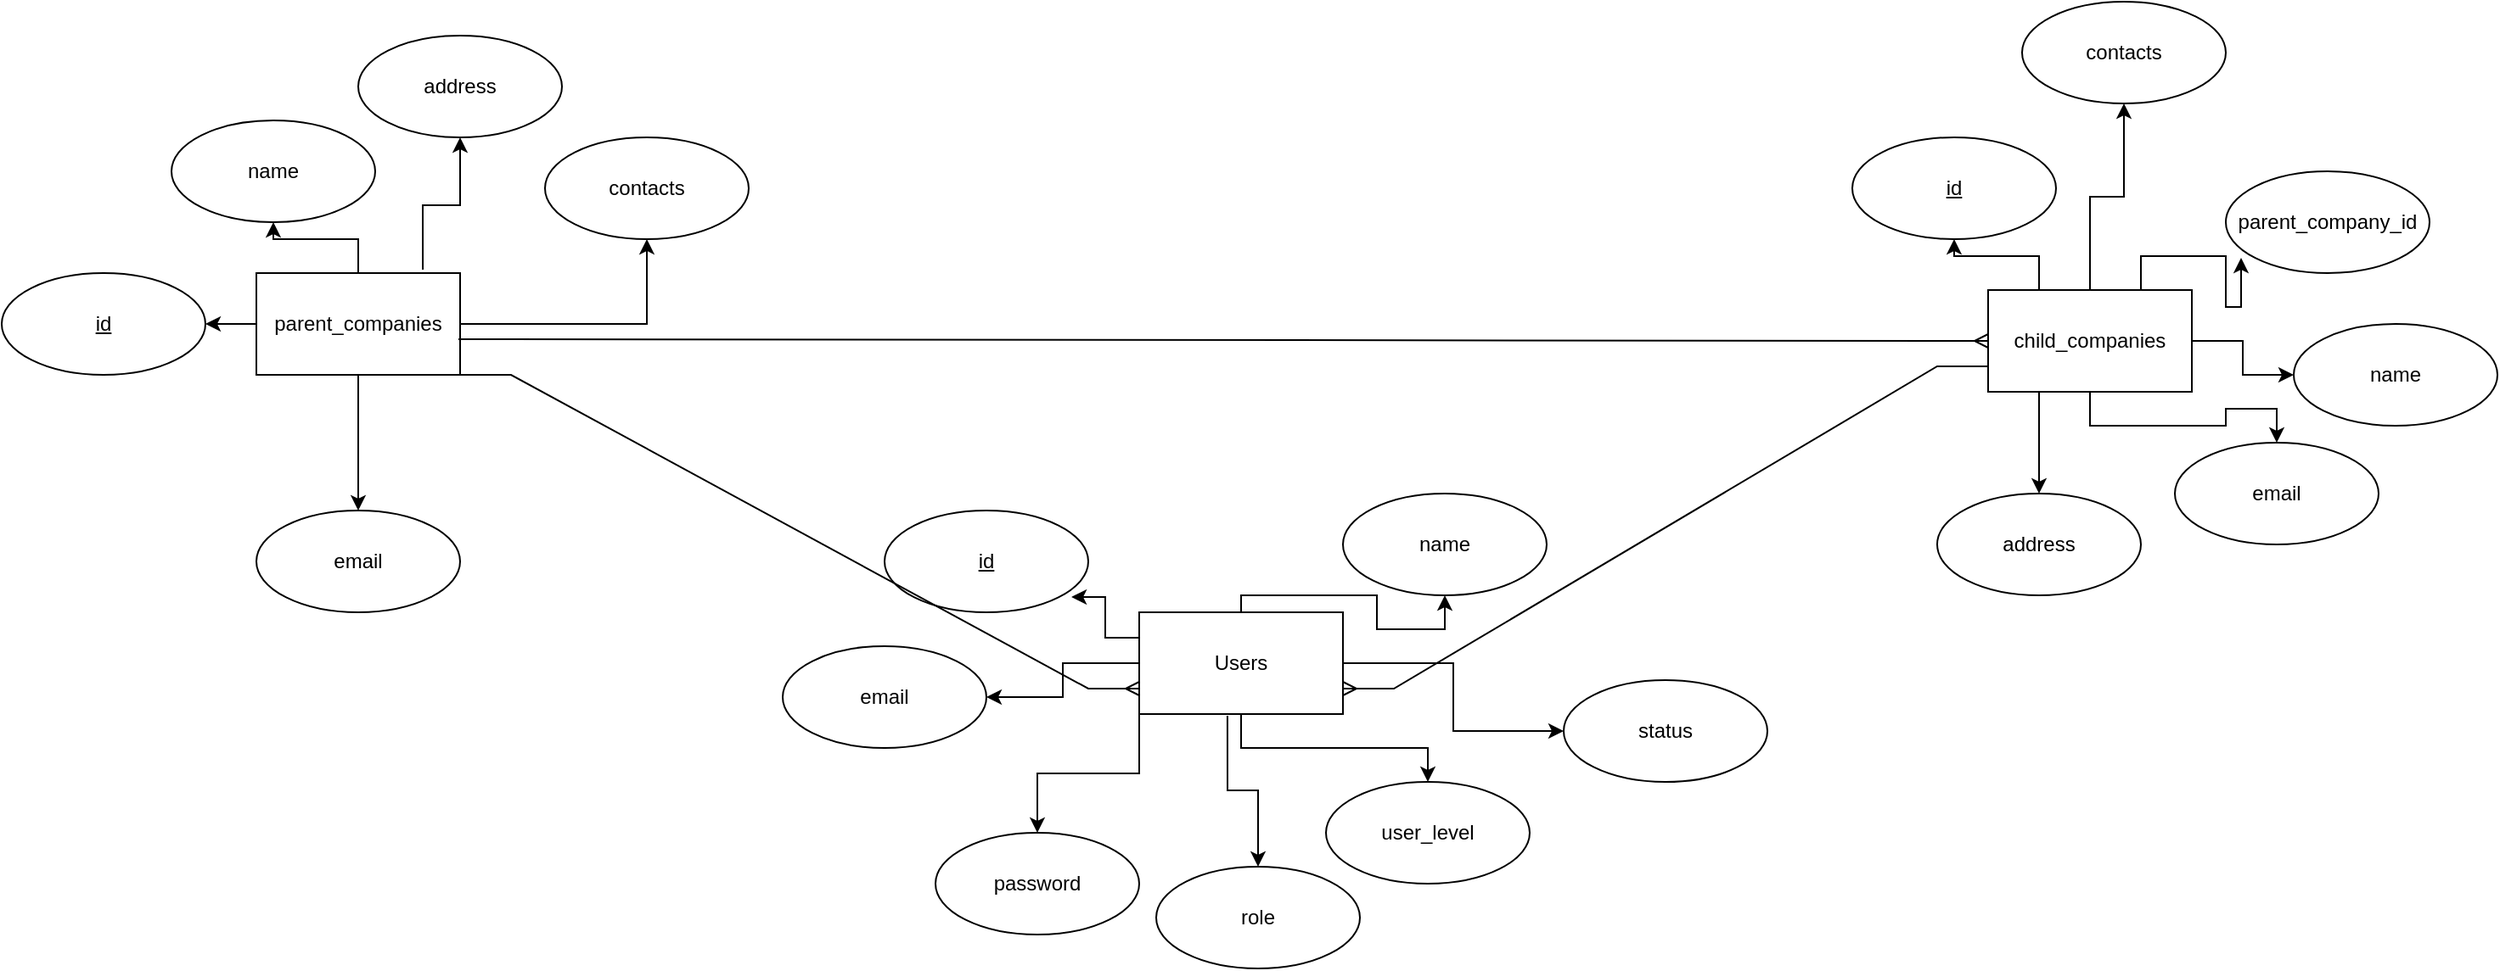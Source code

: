 <mxfile version="17.5.0" type="device"><diagram id="R2lEEEUBdFMjLlhIrx00" name="Page-1"><mxGraphModel dx="4223" dy="979" grid="1" gridSize="10" guides="1" tooltips="1" connect="1" arrows="1" fold="1" page="1" pageScale="1" pageWidth="850" pageHeight="1100" background="none" math="0" shadow="0" extFonts="Permanent Marker^https://fonts.googleapis.com/css?family=Permanent+Marker"><root><mxCell id="0"/><mxCell id="1" parent="0"/><mxCell id="v_yLTroPsBll6jwxiR43-12" value="" style="edgeStyle=orthogonalEdgeStyle;rounded=0;orthogonalLoop=1;jettySize=auto;html=1;" edge="1" parent="1" source="v_yLTroPsBll6jwxiR43-1" target="v_yLTroPsBll6jwxiR43-11"><mxGeometry relative="1" as="geometry"/></mxCell><mxCell id="v_yLTroPsBll6jwxiR43-14" value="" style="edgeStyle=orthogonalEdgeStyle;rounded=0;orthogonalLoop=1;jettySize=auto;html=1;exitX=0.433;exitY=1.017;exitDx=0;exitDy=0;exitPerimeter=0;" edge="1" parent="1" source="v_yLTroPsBll6jwxiR43-1" target="v_yLTroPsBll6jwxiR43-13"><mxGeometry relative="1" as="geometry"><mxPoint x="-1190" y="470" as="sourcePoint"/></mxGeometry></mxCell><mxCell id="v_yLTroPsBll6jwxiR43-18" value="" style="edgeStyle=orthogonalEdgeStyle;rounded=0;orthogonalLoop=1;jettySize=auto;html=1;" edge="1" parent="1" source="v_yLTroPsBll6jwxiR43-1" target="v_yLTroPsBll6jwxiR43-17"><mxGeometry relative="1" as="geometry"><Array as="points"><mxPoint x="-1180" y="390"/><mxPoint x="-1100" y="390"/><mxPoint x="-1100" y="410"/><mxPoint x="-1060" y="410"/></Array></mxGeometry></mxCell><mxCell id="v_yLTroPsBll6jwxiR43-20" value="" style="edgeStyle=orthogonalEdgeStyle;rounded=0;orthogonalLoop=1;jettySize=auto;html=1;" edge="1" parent="1" source="v_yLTroPsBll6jwxiR43-1" target="v_yLTroPsBll6jwxiR43-19"><mxGeometry relative="1" as="geometry"/></mxCell><mxCell id="v_yLTroPsBll6jwxiR43-23" value="" style="edgeStyle=orthogonalEdgeStyle;rounded=0;orthogonalLoop=1;jettySize=auto;html=1;exitX=0;exitY=1;exitDx=0;exitDy=0;" edge="1" parent="1" source="v_yLTroPsBll6jwxiR43-1" target="v_yLTroPsBll6jwxiR43-22"><mxGeometry relative="1" as="geometry"/></mxCell><mxCell id="v_yLTroPsBll6jwxiR43-38" style="edgeStyle=orthogonalEdgeStyle;rounded=0;orthogonalLoop=1;jettySize=auto;html=1;exitX=0;exitY=0.25;exitDx=0;exitDy=0;entryX=0.917;entryY=0.85;entryDx=0;entryDy=0;entryPerimeter=0;" edge="1" parent="1" source="v_yLTroPsBll6jwxiR43-1" target="v_yLTroPsBll6jwxiR43-35"><mxGeometry relative="1" as="geometry"/></mxCell><mxCell id="v_yLTroPsBll6jwxiR43-63" style="edgeStyle=orthogonalEdgeStyle;rounded=0;orthogonalLoop=1;jettySize=auto;html=1;exitX=1;exitY=0.5;exitDx=0;exitDy=0;entryX=0;entryY=0.5;entryDx=0;entryDy=0;" edge="1" parent="1" source="v_yLTroPsBll6jwxiR43-1" target="v_yLTroPsBll6jwxiR43-15"><mxGeometry relative="1" as="geometry"/></mxCell><mxCell id="v_yLTroPsBll6jwxiR43-1" value="Users" style="rounded=0;whiteSpace=wrap;html=1;" vertex="1" parent="1"><mxGeometry x="-1240" y="400" width="120" height="60" as="geometry"/></mxCell><mxCell id="v_yLTroPsBll6jwxiR43-11" value="user_level" style="ellipse;whiteSpace=wrap;html=1;rounded=0;" vertex="1" parent="1"><mxGeometry x="-1130" y="500" width="120" height="60" as="geometry"/></mxCell><mxCell id="v_yLTroPsBll6jwxiR43-13" value="role" style="ellipse;whiteSpace=wrap;html=1;rounded=0;" vertex="1" parent="1"><mxGeometry x="-1230" y="550" width="120" height="60" as="geometry"/></mxCell><mxCell id="v_yLTroPsBll6jwxiR43-15" value="status" style="ellipse;whiteSpace=wrap;html=1;rounded=0;" vertex="1" parent="1"><mxGeometry x="-990" y="440" width="120" height="60" as="geometry"/></mxCell><mxCell id="v_yLTroPsBll6jwxiR43-17" value="name" style="ellipse;whiteSpace=wrap;html=1;rounded=0;" vertex="1" parent="1"><mxGeometry x="-1120" y="330" width="120" height="60" as="geometry"/></mxCell><mxCell id="v_yLTroPsBll6jwxiR43-19" value="email" style="ellipse;whiteSpace=wrap;html=1;rounded=0;" vertex="1" parent="1"><mxGeometry x="-1450" y="420" width="120" height="60" as="geometry"/></mxCell><mxCell id="v_yLTroPsBll6jwxiR43-22" value="password" style="ellipse;whiteSpace=wrap;html=1;rounded=0;" vertex="1" parent="1"><mxGeometry x="-1360" y="530" width="120" height="60" as="geometry"/></mxCell><mxCell id="v_yLTroPsBll6jwxiR43-26" value="" style="edgeStyle=orthogonalEdgeStyle;rounded=0;orthogonalLoop=1;jettySize=auto;html=1;" edge="1" parent="1" source="v_yLTroPsBll6jwxiR43-24" target="v_yLTroPsBll6jwxiR43-25"><mxGeometry relative="1" as="geometry"/></mxCell><mxCell id="v_yLTroPsBll6jwxiR43-28" value="" style="edgeStyle=orthogonalEdgeStyle;rounded=0;orthogonalLoop=1;jettySize=auto;html=1;" edge="1" parent="1" source="v_yLTroPsBll6jwxiR43-24" target="v_yLTroPsBll6jwxiR43-27"><mxGeometry relative="1" as="geometry"/></mxCell><mxCell id="v_yLTroPsBll6jwxiR43-30" value="" style="edgeStyle=orthogonalEdgeStyle;rounded=0;orthogonalLoop=1;jettySize=auto;html=1;exitX=0.817;exitY=-0.033;exitDx=0;exitDy=0;exitPerimeter=0;" edge="1" parent="1" source="v_yLTroPsBll6jwxiR43-24" target="v_yLTroPsBll6jwxiR43-29"><mxGeometry relative="1" as="geometry"/></mxCell><mxCell id="v_yLTroPsBll6jwxiR43-32" value="" style="edgeStyle=orthogonalEdgeStyle;rounded=0;orthogonalLoop=1;jettySize=auto;html=1;" edge="1" parent="1" source="v_yLTroPsBll6jwxiR43-24" target="v_yLTroPsBll6jwxiR43-31"><mxGeometry relative="1" as="geometry"/></mxCell><mxCell id="v_yLTroPsBll6jwxiR43-61" style="edgeStyle=orthogonalEdgeStyle;rounded=0;orthogonalLoop=1;jettySize=auto;html=1;exitX=0;exitY=0.5;exitDx=0;exitDy=0;entryX=1;entryY=0.5;entryDx=0;entryDy=0;" edge="1" parent="1" source="v_yLTroPsBll6jwxiR43-24" target="v_yLTroPsBll6jwxiR43-40"><mxGeometry relative="1" as="geometry"/></mxCell><mxCell id="v_yLTroPsBll6jwxiR43-24" value="parent_companies" style="rounded=0;whiteSpace=wrap;html=1;" vertex="1" parent="1"><mxGeometry x="-1760" y="200" width="120" height="60" as="geometry"/></mxCell><mxCell id="v_yLTroPsBll6jwxiR43-25" value="name" style="ellipse;whiteSpace=wrap;html=1;rounded=0;" vertex="1" parent="1"><mxGeometry x="-1810" y="110" width="120" height="60" as="geometry"/></mxCell><mxCell id="v_yLTroPsBll6jwxiR43-27" value="email" style="ellipse;whiteSpace=wrap;html=1;rounded=0;" vertex="1" parent="1"><mxGeometry x="-1760" y="340" width="120" height="60" as="geometry"/></mxCell><mxCell id="v_yLTroPsBll6jwxiR43-29" value="address" style="ellipse;whiteSpace=wrap;html=1;rounded=0;" vertex="1" parent="1"><mxGeometry x="-1700" y="60" width="120" height="60" as="geometry"/></mxCell><mxCell id="v_yLTroPsBll6jwxiR43-31" value="contacts" style="ellipse;whiteSpace=wrap;html=1;rounded=0;" vertex="1" parent="1"><mxGeometry x="-1590" y="120" width="120" height="60" as="geometry"/></mxCell><mxCell id="v_yLTroPsBll6jwxiR43-43" value="" style="edgeStyle=orthogonalEdgeStyle;rounded=0;orthogonalLoop=1;jettySize=auto;html=1;exitX=0.25;exitY=0;exitDx=0;exitDy=0;" edge="1" parent="1" source="v_yLTroPsBll6jwxiR43-33" target="v_yLTroPsBll6jwxiR43-42"><mxGeometry relative="1" as="geometry"/></mxCell><mxCell id="v_yLTroPsBll6jwxiR43-47" value="" style="edgeStyle=orthogonalEdgeStyle;rounded=0;orthogonalLoop=1;jettySize=auto;html=1;" edge="1" parent="1" source="v_yLTroPsBll6jwxiR43-33" target="v_yLTroPsBll6jwxiR43-46"><mxGeometry relative="1" as="geometry"/></mxCell><mxCell id="v_yLTroPsBll6jwxiR43-49" value="" style="edgeStyle=orthogonalEdgeStyle;rounded=0;orthogonalLoop=1;jettySize=auto;html=1;" edge="1" parent="1" source="v_yLTroPsBll6jwxiR43-33" target="v_yLTroPsBll6jwxiR43-48"><mxGeometry relative="1" as="geometry"/></mxCell><mxCell id="v_yLTroPsBll6jwxiR43-51" value="" style="edgeStyle=orthogonalEdgeStyle;rounded=0;orthogonalLoop=1;jettySize=auto;html=1;exitX=0.25;exitY=1;exitDx=0;exitDy=0;" edge="1" parent="1" source="v_yLTroPsBll6jwxiR43-33" target="v_yLTroPsBll6jwxiR43-50"><mxGeometry relative="1" as="geometry"/></mxCell><mxCell id="v_yLTroPsBll6jwxiR43-57" style="edgeStyle=orthogonalEdgeStyle;rounded=0;orthogonalLoop=1;jettySize=auto;html=1;exitX=0.75;exitY=0;exitDx=0;exitDy=0;entryX=0.075;entryY=0.85;entryDx=0;entryDy=0;entryPerimeter=0;" edge="1" parent="1" source="v_yLTroPsBll6jwxiR43-33" target="v_yLTroPsBll6jwxiR43-44"><mxGeometry relative="1" as="geometry"/></mxCell><mxCell id="v_yLTroPsBll6jwxiR43-59" style="edgeStyle=orthogonalEdgeStyle;rounded=0;orthogonalLoop=1;jettySize=auto;html=1;exitX=0.5;exitY=0;exitDx=0;exitDy=0;" edge="1" parent="1" source="v_yLTroPsBll6jwxiR43-33" target="v_yLTroPsBll6jwxiR43-52"><mxGeometry relative="1" as="geometry"><mxPoint x="-656" y="100" as="targetPoint"/></mxGeometry></mxCell><mxCell id="v_yLTroPsBll6jwxiR43-33" value="child_companies" style="rounded=0;whiteSpace=wrap;html=1;" vertex="1" parent="1"><mxGeometry x="-740" y="210" width="120" height="60" as="geometry"/></mxCell><mxCell id="v_yLTroPsBll6jwxiR43-35" value="&lt;u&gt;id&lt;/u&gt;" style="ellipse;whiteSpace=wrap;html=1;rounded=0;" vertex="1" parent="1"><mxGeometry x="-1390" y="340" width="120" height="60" as="geometry"/></mxCell><mxCell id="v_yLTroPsBll6jwxiR43-40" value="&lt;u&gt;id&lt;/u&gt;" style="ellipse;whiteSpace=wrap;html=1;rounded=0;" vertex="1" parent="1"><mxGeometry x="-1910" y="200" width="120" height="60" as="geometry"/></mxCell><mxCell id="v_yLTroPsBll6jwxiR43-42" value="&lt;u&gt;id&lt;/u&gt;" style="ellipse;whiteSpace=wrap;html=1;rounded=0;" vertex="1" parent="1"><mxGeometry x="-820" y="120" width="120" height="60" as="geometry"/></mxCell><mxCell id="v_yLTroPsBll6jwxiR43-44" value="parent_company_id" style="ellipse;whiteSpace=wrap;html=1;rounded=0;" vertex="1" parent="1"><mxGeometry x="-600" y="140" width="120" height="60" as="geometry"/></mxCell><mxCell id="v_yLTroPsBll6jwxiR43-46" value="name" style="ellipse;whiteSpace=wrap;html=1;rounded=0;" vertex="1" parent="1"><mxGeometry x="-560" y="230" width="120" height="60" as="geometry"/></mxCell><mxCell id="v_yLTroPsBll6jwxiR43-48" value="email" style="ellipse;whiteSpace=wrap;html=1;rounded=0;" vertex="1" parent="1"><mxGeometry x="-630" y="300" width="120" height="60" as="geometry"/></mxCell><mxCell id="v_yLTroPsBll6jwxiR43-50" value="address" style="ellipse;whiteSpace=wrap;html=1;rounded=0;" vertex="1" parent="1"><mxGeometry x="-770" y="330" width="120" height="60" as="geometry"/></mxCell><mxCell id="v_yLTroPsBll6jwxiR43-52" value="contacts" style="ellipse;whiteSpace=wrap;html=1;rounded=0;" vertex="1" parent="1"><mxGeometry x="-720" y="40" width="120" height="60" as="geometry"/></mxCell><mxCell id="v_yLTroPsBll6jwxiR43-58" value="" style="edgeStyle=entityRelationEdgeStyle;fontSize=12;html=1;endArrow=ERmany;rounded=0;exitX=0.992;exitY=0.65;exitDx=0;exitDy=0;entryX=0;entryY=0.5;entryDx=0;entryDy=0;exitPerimeter=0;" edge="1" parent="1" source="v_yLTroPsBll6jwxiR43-24" target="v_yLTroPsBll6jwxiR43-33"><mxGeometry width="100" height="100" relative="1" as="geometry"><mxPoint x="-890" y="100" as="sourcePoint"/><mxPoint x="-790" y="90" as="targetPoint"/></mxGeometry></mxCell><mxCell id="v_yLTroPsBll6jwxiR43-64" value="" style="edgeStyle=entityRelationEdgeStyle;fontSize=12;html=1;endArrow=ERmany;rounded=0;entryX=0;entryY=0.75;entryDx=0;entryDy=0;exitX=1;exitY=1;exitDx=0;exitDy=0;" edge="1" parent="1" source="v_yLTroPsBll6jwxiR43-24" target="v_yLTroPsBll6jwxiR43-1"><mxGeometry width="100" height="100" relative="1" as="geometry"><mxPoint x="-1630" y="260" as="sourcePoint"/><mxPoint x="-1480" y="560" as="targetPoint"/></mxGeometry></mxCell><mxCell id="v_yLTroPsBll6jwxiR43-65" value="" style="edgeStyle=entityRelationEdgeStyle;fontSize=12;html=1;endArrow=ERmany;rounded=0;exitX=0;exitY=0.75;exitDx=0;exitDy=0;entryX=1;entryY=0.75;entryDx=0;entryDy=0;" edge="1" parent="1" source="v_yLTroPsBll6jwxiR43-33" target="v_yLTroPsBll6jwxiR43-1"><mxGeometry width="100" height="100" relative="1" as="geometry"><mxPoint x="-940" y="390" as="sourcePoint"/><mxPoint x="-1080" y="450" as="targetPoint"/></mxGeometry></mxCell></root></mxGraphModel></diagram></mxfile>